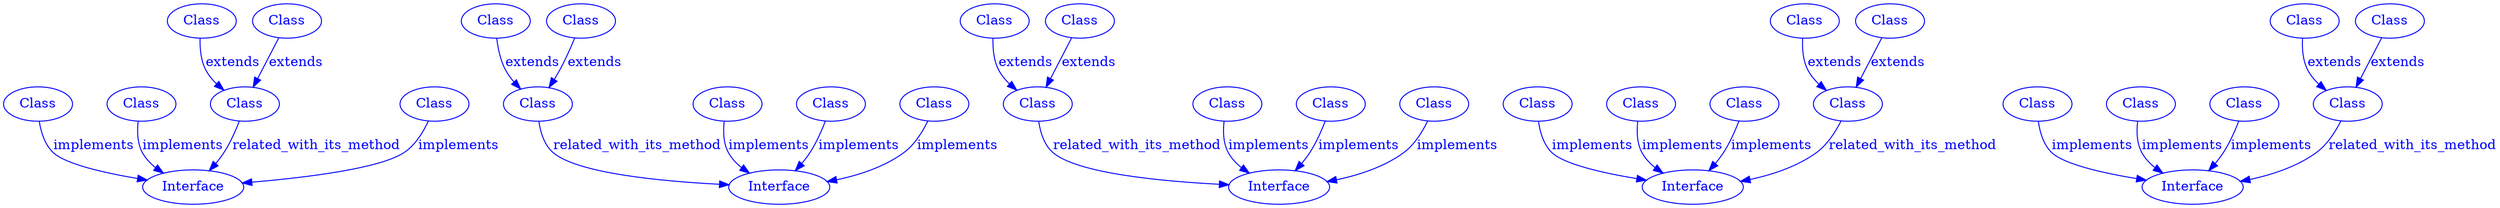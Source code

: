 
digraph SubdueGraph {
  28 [label="Class",color=blue,fontcolor=blue];
  56 [label="Class",color=blue,fontcolor=blue];
  180 [label="Class",color=blue,fontcolor=blue];
  195 [label="Class",color=blue,fontcolor=blue];
  200 [label="Class",color=blue,fontcolor=blue];
  247 [label="Class",color=blue,fontcolor=blue];
  482 [label="Interface",color=blue,fontcolor=blue];
  28 -> 482 [label="implements",color=blue,fontcolor=blue];
  56 -> 200 [label="extends",color=blue,fontcolor=blue];
  180 -> 482 [label="implements",color=blue,fontcolor=blue];
  195 -> 200 [label="extends",color=blue,fontcolor=blue];
  247 -> 482 [label="implements",color=blue,fontcolor=blue];
  200 -> 482 [label="related_with_its_method",color=blue,fontcolor=blue];
  55 [label="Class",color=blue,fontcolor=blue];
  73 [label="Class",color=blue,fontcolor=blue];
  140 [label="Interface",color=blue,fontcolor=blue];
  185 [label="Class",color=blue,fontcolor=blue];
  194 [label="Class",color=blue,fontcolor=blue];
  199 [label="Class",color=blue,fontcolor=blue];
  273 [label="Class",color=blue,fontcolor=blue];
  55 -> 199 [label="extends",color=blue,fontcolor=blue];
  73 -> 140 [label="implements",color=blue,fontcolor=blue];
  185 -> 140 [label="implements",color=blue,fontcolor=blue];
  194 -> 199 [label="extends",color=blue,fontcolor=blue];
  273 -> 140 [label="implements",color=blue,fontcolor=blue];
  199 -> 140 [label="related_with_its_method",color=blue,fontcolor=blue];
  79 [label="Class",color=blue,fontcolor=blue];
  103 [label="Class",color=blue,fontcolor=blue];
  164 [label="Class",color=blue,fontcolor=blue];
  230 [label="Interface",color=blue,fontcolor=blue];
  235 [label="Class",color=blue,fontcolor=blue];
  385 [label="Class",color=blue,fontcolor=blue];
  423 [label="Class",color=blue,fontcolor=blue];
  79 -> 423 [label="extends",color=blue,fontcolor=blue];
  103 -> 423 [label="extends",color=blue,fontcolor=blue];
  164 -> 230 [label="implements",color=blue,fontcolor=blue];
  235 -> 230 [label="implements",color=blue,fontcolor=blue];
  385 -> 230 [label="implements",color=blue,fontcolor=blue];
  423 -> 230 [label="related_with_its_method",color=blue,fontcolor=blue];
  110 [label="Interface",color=blue,fontcolor=blue];
  245 [label="Class",color=blue,fontcolor=blue];
  261 [label="Class",color=blue,fontcolor=blue];
  299 [label="Class",color=blue,fontcolor=blue];
  372 [label="Class",color=blue,fontcolor=blue];
  381 [label="Class",color=blue,fontcolor=blue];
  453 [label="Class",color=blue,fontcolor=blue];
  245 -> 453 [label="extends",color=blue,fontcolor=blue];
  261 -> 453 [label="extends",color=blue,fontcolor=blue];
  299 -> 110 [label="implements",color=blue,fontcolor=blue];
  372 -> 110 [label="implements",color=blue,fontcolor=blue];
  381 -> 110 [label="implements",color=blue,fontcolor=blue];
  453 -> 110 [label="related_with_its_method",color=blue,fontcolor=blue];
  27 [label="Class",color=blue,fontcolor=blue];
  81 [label="Class",color=blue,fontcolor=blue];
  106 [label="Class",color=blue,fontcolor=blue];
  394 [label="Class",color=blue,fontcolor=blue];
  412 [label="Class",color=blue,fontcolor=blue];
  428 [label="Class",color=blue,fontcolor=blue];
  480 [label="Interface",color=blue,fontcolor=blue];
  27 -> 480 [label="implements",color=blue,fontcolor=blue];
  81 -> 428 [label="extends",color=blue,fontcolor=blue];
  106 -> 428 [label="extends",color=blue,fontcolor=blue];
  394 -> 480 [label="implements",color=blue,fontcolor=blue];
  412 -> 480 [label="implements",color=blue,fontcolor=blue];
  428 -> 480 [label="related_with_its_method",color=blue,fontcolor=blue];
}
